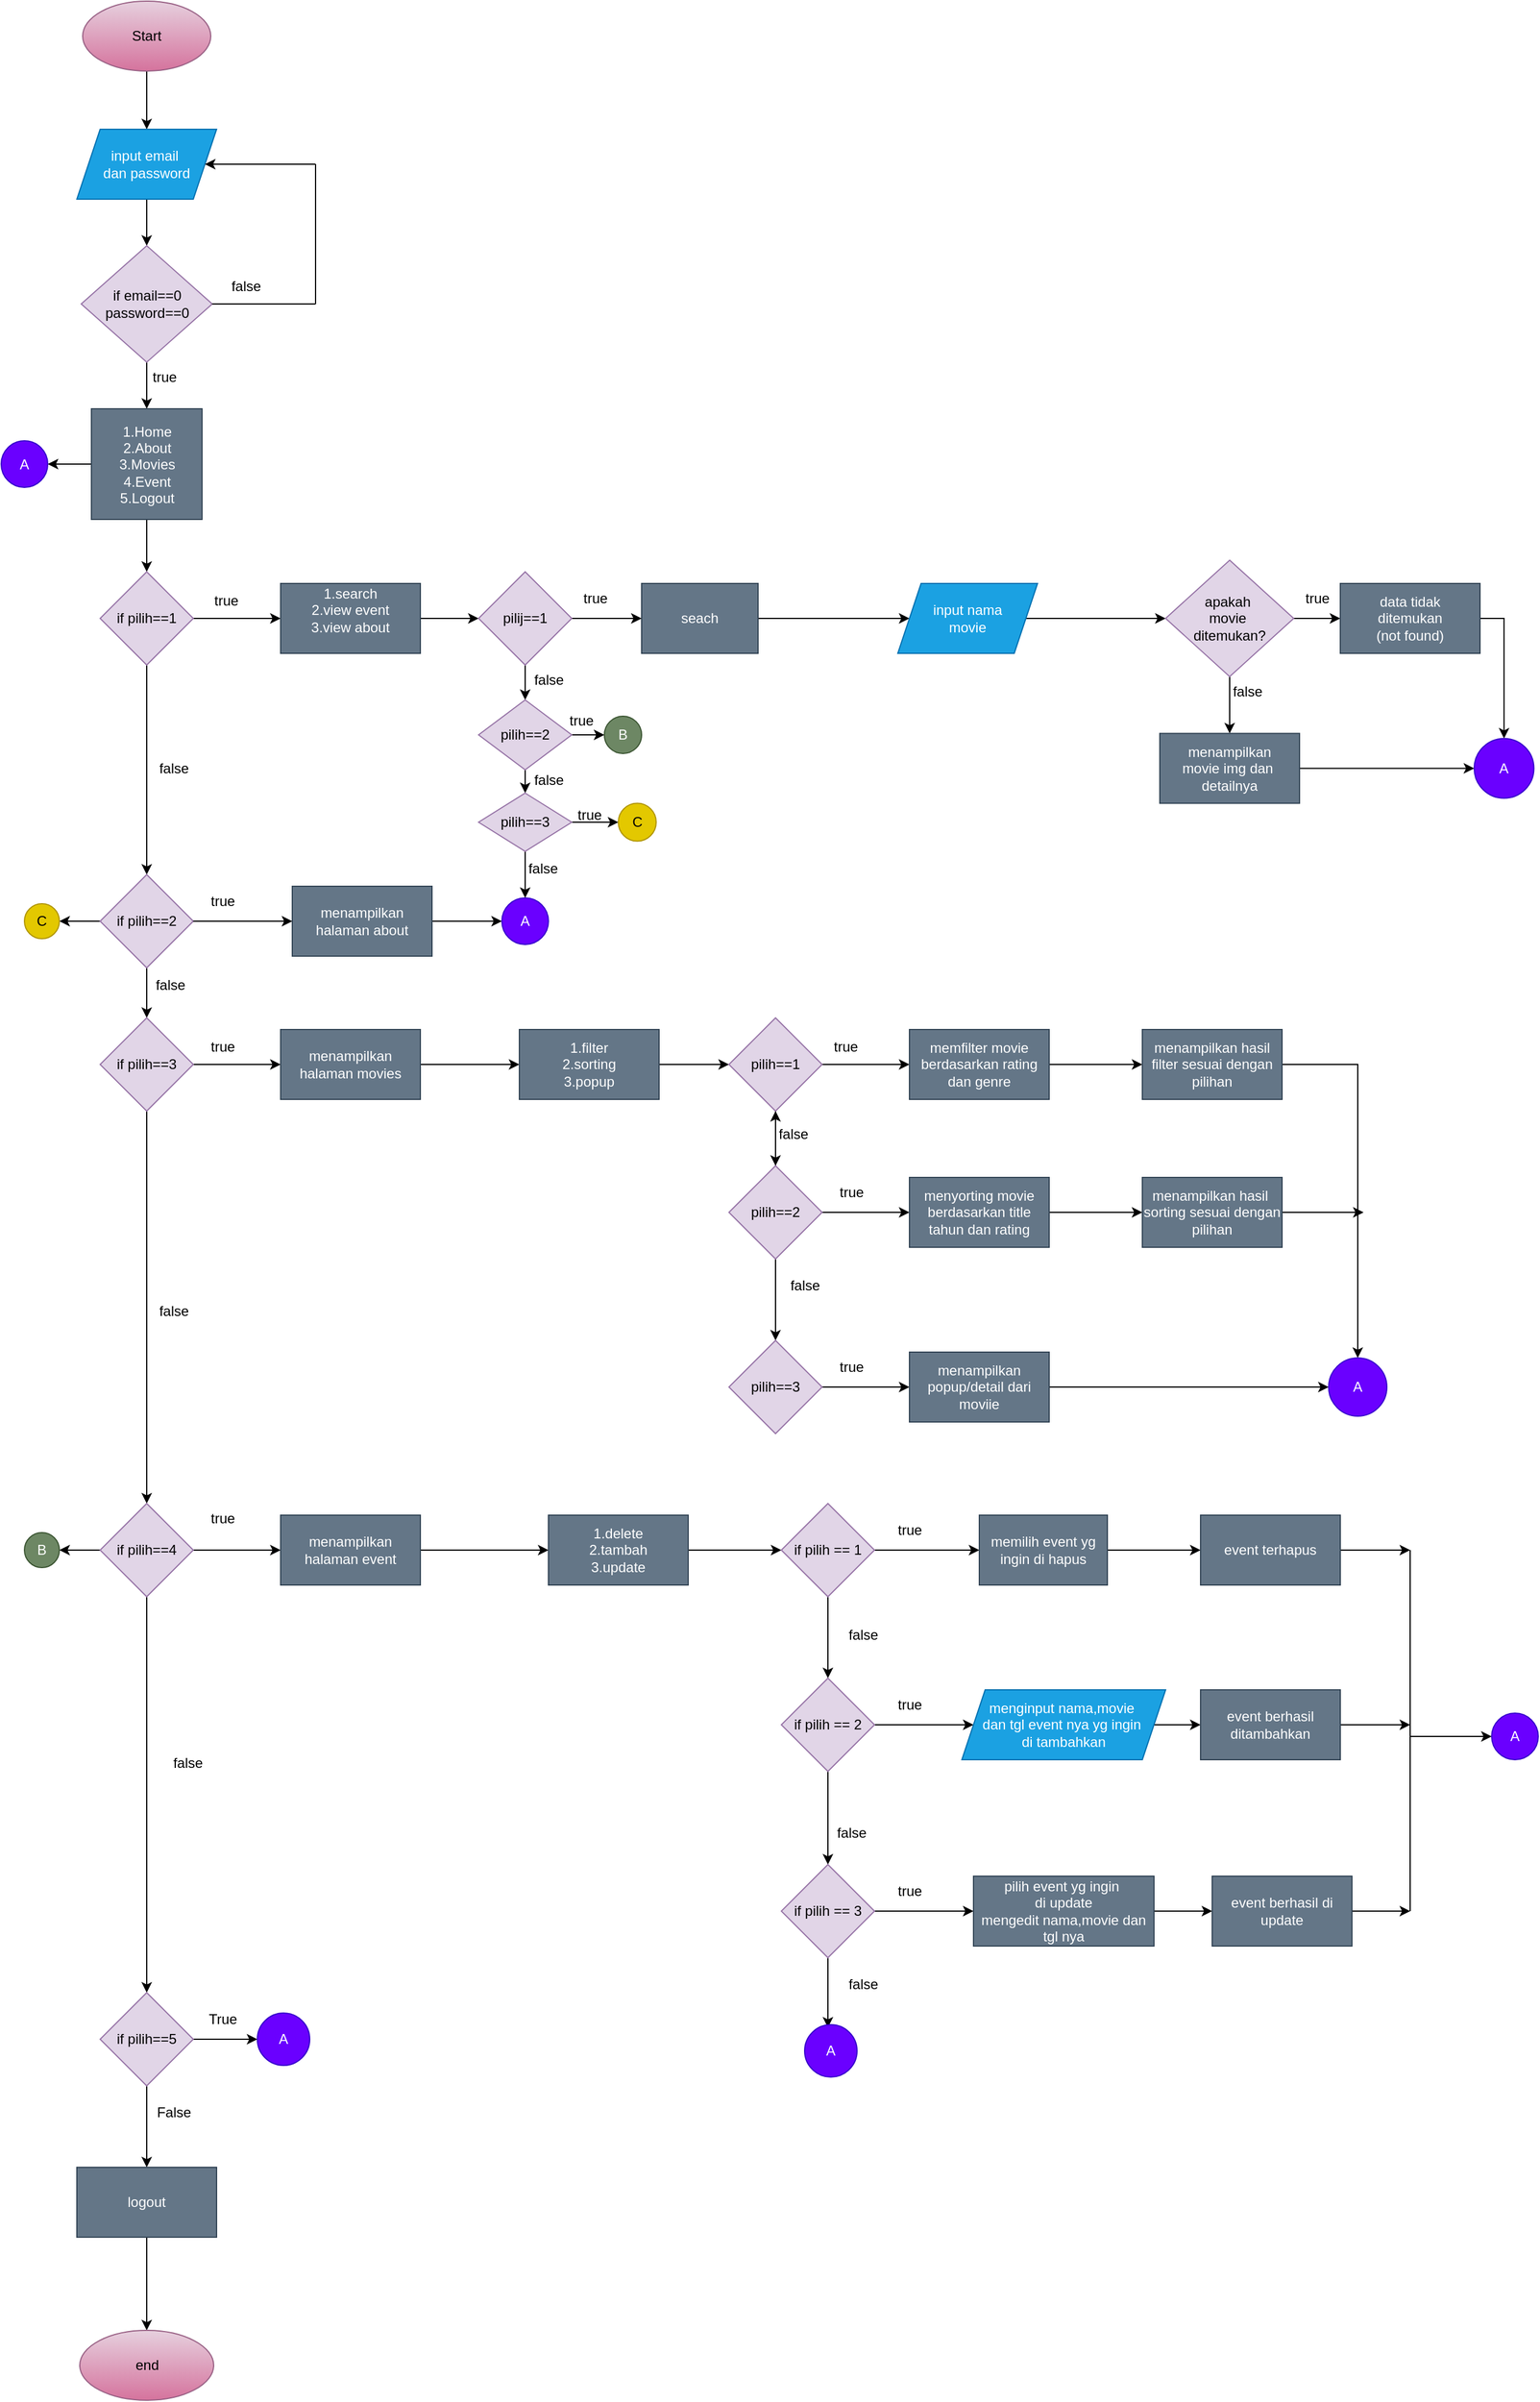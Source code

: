 <mxfile version="24.7.17">
  <diagram name="Page-1" id="jbwlnnDd1l8xT_FwyOMw">
    <mxGraphModel dx="1200" dy="763" grid="1" gridSize="10" guides="1" tooltips="1" connect="1" arrows="1" fold="1" page="1" pageScale="1" pageWidth="850" pageHeight="1100" math="0" shadow="0">
      <root>
        <mxCell id="0" />
        <mxCell id="1" parent="0" />
        <mxCell id="-8niCsiZVNX7fC--HE6z-6" style="edgeStyle=orthogonalEdgeStyle;rounded=0;orthogonalLoop=1;jettySize=auto;html=1;exitX=0.5;exitY=1;exitDx=0;exitDy=0;" parent="1" source="-8niCsiZVNX7fC--HE6z-1" edge="1">
          <mxGeometry relative="1" as="geometry">
            <mxPoint x="135" y="150" as="targetPoint" />
          </mxGeometry>
        </mxCell>
        <mxCell id="-8niCsiZVNX7fC--HE6z-1" value="Start" style="ellipse;whiteSpace=wrap;html=1;fillColor=#e6d0de;gradientColor=#d5739d;strokeColor=#996185;" parent="1" vertex="1">
          <mxGeometry x="80" y="40" width="110" height="60" as="geometry" />
        </mxCell>
        <mxCell id="-8niCsiZVNX7fC--HE6z-9" style="edgeStyle=orthogonalEdgeStyle;rounded=0;orthogonalLoop=1;jettySize=auto;html=1;exitX=0.5;exitY=1;exitDx=0;exitDy=0;" parent="1" source="-8niCsiZVNX7fC--HE6z-7" edge="1">
          <mxGeometry relative="1" as="geometry">
            <mxPoint x="135" y="250" as="targetPoint" />
          </mxGeometry>
        </mxCell>
        <mxCell id="-8niCsiZVNX7fC--HE6z-7" value="input email&amp;nbsp;&lt;div&gt;dan password&lt;/div&gt;" style="shape=parallelogram;perimeter=parallelogramPerimeter;whiteSpace=wrap;html=1;fixedSize=1;fillColor=#1ba1e2;strokeColor=#006EAF;fontColor=#ffffff;" parent="1" vertex="1">
          <mxGeometry x="75" y="150" width="120" height="60" as="geometry" />
        </mxCell>
        <mxCell id="-8niCsiZVNX7fC--HE6z-24" style="edgeStyle=orthogonalEdgeStyle;rounded=0;orthogonalLoop=1;jettySize=auto;html=1;exitX=0.5;exitY=1;exitDx=0;exitDy=0;" parent="1" source="-8niCsiZVNX7fC--HE6z-10" edge="1">
          <mxGeometry relative="1" as="geometry">
            <mxPoint x="135" y="390" as="targetPoint" />
          </mxGeometry>
        </mxCell>
        <mxCell id="-8niCsiZVNX7fC--HE6z-10" value="if email==0&lt;br&gt;password==0" style="rhombus;whiteSpace=wrap;html=1;fillColor=#e1d5e7;strokeColor=#9673a6;" parent="1" vertex="1">
          <mxGeometry x="78.75" y="250" width="112.5" height="100" as="geometry" />
        </mxCell>
        <mxCell id="-8niCsiZVNX7fC--HE6z-17" value="" style="endArrow=none;html=1;rounded=0;exitX=1;exitY=0.5;exitDx=0;exitDy=0;" parent="1" source="-8niCsiZVNX7fC--HE6z-10" edge="1">
          <mxGeometry width="50" height="50" relative="1" as="geometry">
            <mxPoint x="360" y="250" as="sourcePoint" />
            <mxPoint x="280" y="300" as="targetPoint" />
          </mxGeometry>
        </mxCell>
        <mxCell id="-8niCsiZVNX7fC--HE6z-20" value="" style="endArrow=none;html=1;rounded=0;" parent="1" edge="1">
          <mxGeometry width="50" height="50" relative="1" as="geometry">
            <mxPoint x="280" y="300" as="sourcePoint" />
            <mxPoint x="280" y="180" as="targetPoint" />
          </mxGeometry>
        </mxCell>
        <mxCell id="-8niCsiZVNX7fC--HE6z-21" value="" style="endArrow=classic;html=1;rounded=0;entryX=1;entryY=0.5;entryDx=0;entryDy=0;" parent="1" target="-8niCsiZVNX7fC--HE6z-7" edge="1">
          <mxGeometry width="50" height="50" relative="1" as="geometry">
            <mxPoint x="280" y="180" as="sourcePoint" />
            <mxPoint x="410" y="200" as="targetPoint" />
          </mxGeometry>
        </mxCell>
        <mxCell id="-8niCsiZVNX7fC--HE6z-22" value="false" style="text;html=1;align=center;verticalAlign=middle;resizable=0;points=[];autosize=1;strokeColor=none;fillColor=none;" parent="1" vertex="1">
          <mxGeometry x="195" y="270" width="50" height="30" as="geometry" />
        </mxCell>
        <mxCell id="-8niCsiZVNX7fC--HE6z-27" style="edgeStyle=orthogonalEdgeStyle;rounded=0;orthogonalLoop=1;jettySize=auto;html=1;exitX=0.5;exitY=1;exitDx=0;exitDy=0;" parent="1" source="-8niCsiZVNX7fC--HE6z-25" edge="1">
          <mxGeometry relative="1" as="geometry">
            <mxPoint x="135" y="530" as="targetPoint" />
          </mxGeometry>
        </mxCell>
        <mxCell id="xvSNa2k9RJhKBEgSGfIr-67" style="edgeStyle=orthogonalEdgeStyle;rounded=0;orthogonalLoop=1;jettySize=auto;html=1;entryX=1;entryY=0.5;entryDx=0;entryDy=0;" edge="1" parent="1" source="-8niCsiZVNX7fC--HE6z-25" target="xvSNa2k9RJhKBEgSGfIr-52">
          <mxGeometry relative="1" as="geometry" />
        </mxCell>
        <mxCell id="-8niCsiZVNX7fC--HE6z-25" value="1.Home&lt;br&gt;2.About&lt;br&gt;3.Movies&lt;br&gt;4.Event&lt;br&gt;5.Logout" style="whiteSpace=wrap;html=1;aspect=fixed;fillColor=#647687;strokeColor=#314354;fontColor=#ffffff;" parent="1" vertex="1">
          <mxGeometry x="87.5" y="390" width="95" height="95" as="geometry" />
        </mxCell>
        <mxCell id="-8niCsiZVNX7fC--HE6z-29" style="edgeStyle=orthogonalEdgeStyle;rounded=0;orthogonalLoop=1;jettySize=auto;html=1;exitX=0.5;exitY=1;exitDx=0;exitDy=0;entryX=0.5;entryY=0;entryDx=0;entryDy=0;" parent="1" source="-8niCsiZVNX7fC--HE6z-26" edge="1" target="-8niCsiZVNX7fC--HE6z-30">
          <mxGeometry relative="1" as="geometry">
            <mxPoint x="135" y="650" as="targetPoint" />
          </mxGeometry>
        </mxCell>
        <mxCell id="-8niCsiZVNX7fC--HE6z-45" style="edgeStyle=orthogonalEdgeStyle;rounded=0;orthogonalLoop=1;jettySize=auto;html=1;" parent="1" source="-8niCsiZVNX7fC--HE6z-26" target="-8niCsiZVNX7fC--HE6z-46" edge="1">
          <mxGeometry relative="1" as="geometry">
            <mxPoint x="230" y="570" as="targetPoint" />
          </mxGeometry>
        </mxCell>
        <mxCell id="-8niCsiZVNX7fC--HE6z-26" value="if pilih==1" style="rhombus;whiteSpace=wrap;html=1;fillColor=#e1d5e7;strokeColor=#9673a6;" parent="1" vertex="1">
          <mxGeometry x="95" y="530" width="80" height="80" as="geometry" />
        </mxCell>
        <mxCell id="-8niCsiZVNX7fC--HE6z-32" value="" style="edgeStyle=orthogonalEdgeStyle;rounded=0;orthogonalLoop=1;jettySize=auto;html=1;" parent="1" source="-8niCsiZVNX7fC--HE6z-30" target="-8niCsiZVNX7fC--HE6z-31" edge="1">
          <mxGeometry relative="1" as="geometry" />
        </mxCell>
        <mxCell id="xvSNa2k9RJhKBEgSGfIr-105" style="edgeStyle=orthogonalEdgeStyle;rounded=0;orthogonalLoop=1;jettySize=auto;html=1;" edge="1" parent="1" source="-8niCsiZVNX7fC--HE6z-30" target="xvSNa2k9RJhKBEgSGfIr-106">
          <mxGeometry relative="1" as="geometry">
            <mxPoint x="60" y="830" as="targetPoint" />
          </mxGeometry>
        </mxCell>
        <mxCell id="-8niCsiZVNX7fC--HE6z-30" value="if pilih==2" style="rhombus;whiteSpace=wrap;html=1;fillColor=#e1d5e7;strokeColor=#9673a6;" parent="1" vertex="1">
          <mxGeometry x="95" y="790" width="80" height="80" as="geometry" />
        </mxCell>
        <mxCell id="-8niCsiZVNX7fC--HE6z-34" value="" style="edgeStyle=orthogonalEdgeStyle;rounded=0;orthogonalLoop=1;jettySize=auto;html=1;" parent="1" source="-8niCsiZVNX7fC--HE6z-31" target="-8niCsiZVNX7fC--HE6z-33" edge="1">
          <mxGeometry relative="1" as="geometry" />
        </mxCell>
        <mxCell id="-8niCsiZVNX7fC--HE6z-54" style="edgeStyle=orthogonalEdgeStyle;rounded=0;orthogonalLoop=1;jettySize=auto;html=1;" parent="1" source="-8niCsiZVNX7fC--HE6z-31" target="-8niCsiZVNX7fC--HE6z-55" edge="1">
          <mxGeometry relative="1" as="geometry">
            <mxPoint x="250" y="810" as="targetPoint" />
          </mxGeometry>
        </mxCell>
        <mxCell id="-8niCsiZVNX7fC--HE6z-31" value="if pilih==3" style="rhombus;whiteSpace=wrap;html=1;fillColor=#e1d5e7;strokeColor=#9673a6;" parent="1" vertex="1">
          <mxGeometry x="95" y="913" width="80" height="80" as="geometry" />
        </mxCell>
        <mxCell id="-8niCsiZVNX7fC--HE6z-36" value="" style="edgeStyle=orthogonalEdgeStyle;rounded=0;orthogonalLoop=1;jettySize=auto;html=1;" parent="1" source="-8niCsiZVNX7fC--HE6z-33" target="-8niCsiZVNX7fC--HE6z-35" edge="1">
          <mxGeometry relative="1" as="geometry" />
        </mxCell>
        <mxCell id="-8niCsiZVNX7fC--HE6z-56" style="edgeStyle=orthogonalEdgeStyle;rounded=0;orthogonalLoop=1;jettySize=auto;html=1;" parent="1" source="-8niCsiZVNX7fC--HE6z-33" target="-8niCsiZVNX7fC--HE6z-57" edge="1">
          <mxGeometry relative="1" as="geometry">
            <mxPoint x="250" y="930" as="targetPoint" />
          </mxGeometry>
        </mxCell>
        <mxCell id="xvSNa2k9RJhKBEgSGfIr-92" style="edgeStyle=orthogonalEdgeStyle;rounded=0;orthogonalLoop=1;jettySize=auto;html=1;" edge="1" parent="1" source="-8niCsiZVNX7fC--HE6z-33" target="xvSNa2k9RJhKBEgSGfIr-93">
          <mxGeometry relative="1" as="geometry">
            <mxPoint x="60" y="1370" as="targetPoint" />
          </mxGeometry>
        </mxCell>
        <mxCell id="-8niCsiZVNX7fC--HE6z-33" value="if pilih==4" style="rhombus;whiteSpace=wrap;html=1;fillColor=#e1d5e7;strokeColor=#9673a6;" parent="1" vertex="1">
          <mxGeometry x="95" y="1330" width="80" height="80" as="geometry" />
        </mxCell>
        <mxCell id="xvSNa2k9RJhKBEgSGfIr-33" style="edgeStyle=orthogonalEdgeStyle;rounded=0;orthogonalLoop=1;jettySize=auto;html=1;" edge="1" parent="1" source="-8niCsiZVNX7fC--HE6z-35">
          <mxGeometry relative="1" as="geometry">
            <mxPoint x="135" y="1900" as="targetPoint" />
          </mxGeometry>
        </mxCell>
        <mxCell id="xvSNa2k9RJhKBEgSGfIr-47" style="edgeStyle=orthogonalEdgeStyle;rounded=0;orthogonalLoop=1;jettySize=auto;html=1;" edge="1" parent="1" source="-8niCsiZVNX7fC--HE6z-35" target="xvSNa2k9RJhKBEgSGfIr-48">
          <mxGeometry relative="1" as="geometry">
            <mxPoint x="230" y="1790" as="targetPoint" />
          </mxGeometry>
        </mxCell>
        <mxCell id="-8niCsiZVNX7fC--HE6z-35" value="if pilih==5" style="rhombus;whiteSpace=wrap;html=1;fillColor=#e1d5e7;strokeColor=#9673a6;" parent="1" vertex="1">
          <mxGeometry x="95" y="1750" width="80" height="80" as="geometry" />
        </mxCell>
        <mxCell id="-8niCsiZVNX7fC--HE6z-48" style="edgeStyle=orthogonalEdgeStyle;rounded=0;orthogonalLoop=1;jettySize=auto;html=1;" parent="1" source="-8niCsiZVNX7fC--HE6z-46" edge="1">
          <mxGeometry relative="1" as="geometry">
            <mxPoint x="420" y="570" as="targetPoint" />
          </mxGeometry>
        </mxCell>
        <mxCell id="-8niCsiZVNX7fC--HE6z-46" value="1.search&lt;br&gt;2.view event&lt;br&gt;3.view about&lt;div&gt;&lt;br/&gt;&lt;/div&gt;" style="rounded=0;whiteSpace=wrap;html=1;fillColor=#647687;strokeColor=#314354;fontColor=#ffffff;" parent="1" vertex="1">
          <mxGeometry x="250" y="540" width="120" height="60" as="geometry" />
        </mxCell>
        <mxCell id="xvSNa2k9RJhKBEgSGfIr-43" style="edgeStyle=orthogonalEdgeStyle;rounded=0;orthogonalLoop=1;jettySize=auto;html=1;" edge="1" parent="1" source="-8niCsiZVNX7fC--HE6z-53" target="xvSNa2k9RJhKBEgSGfIr-44">
          <mxGeometry relative="1" as="geometry">
            <mxPoint x="420" y="800" as="targetPoint" />
          </mxGeometry>
        </mxCell>
        <mxCell id="-8niCsiZVNX7fC--HE6z-53" value="menampilkan halaman about" style="rounded=0;whiteSpace=wrap;html=1;fillColor=#647687;fontColor=#ffffff;strokeColor=#314354;" parent="1" vertex="1">
          <mxGeometry x="260" y="800" width="120" height="60" as="geometry" />
        </mxCell>
        <mxCell id="xvSNa2k9RJhKBEgSGfIr-31" style="edgeStyle=orthogonalEdgeStyle;rounded=0;orthogonalLoop=1;jettySize=auto;html=1;entryX=0;entryY=0.5;entryDx=0;entryDy=0;" edge="1" parent="1" source="-8niCsiZVNX7fC--HE6z-55" target="xvSNa2k9RJhKBEgSGfIr-8">
          <mxGeometry relative="1" as="geometry" />
        </mxCell>
        <mxCell id="-8niCsiZVNX7fC--HE6z-55" value="menampilkan halaman movies" style="rounded=0;whiteSpace=wrap;html=1;fillColor=#647687;fontColor=#ffffff;strokeColor=#314354;" parent="1" vertex="1">
          <mxGeometry x="250" y="923" width="120" height="60" as="geometry" />
        </mxCell>
        <mxCell id="-8niCsiZVNX7fC--HE6z-82" value="" style="edgeStyle=orthogonalEdgeStyle;rounded=0;orthogonalLoop=1;jettySize=auto;html=1;" parent="1" source="-8niCsiZVNX7fC--HE6z-57" target="-8niCsiZVNX7fC--HE6z-81" edge="1">
          <mxGeometry relative="1" as="geometry" />
        </mxCell>
        <mxCell id="-8niCsiZVNX7fC--HE6z-57" value="menampilkan halaman event" style="rounded=0;whiteSpace=wrap;html=1;fillColor=#647687;fontColor=#ffffff;strokeColor=#314354;" parent="1" vertex="1">
          <mxGeometry x="250" y="1340" width="120" height="60" as="geometry" />
        </mxCell>
        <mxCell id="-8niCsiZVNX7fC--HE6z-60" value="true" style="text;html=1;align=center;verticalAlign=middle;resizable=0;points=[];autosize=1;strokeColor=none;fillColor=none;" parent="1" vertex="1">
          <mxGeometry x="130" y="348" width="40" height="30" as="geometry" />
        </mxCell>
        <mxCell id="-8niCsiZVNX7fC--HE6z-69" value="" style="edgeStyle=orthogonalEdgeStyle;rounded=0;orthogonalLoop=1;jettySize=auto;html=1;" parent="1" source="-8niCsiZVNX7fC--HE6z-67" target="-8niCsiZVNX7fC--HE6z-68" edge="1">
          <mxGeometry relative="1" as="geometry" />
        </mxCell>
        <mxCell id="-8niCsiZVNX7fC--HE6z-67" value="seach" style="rounded=0;whiteSpace=wrap;html=1;fillColor=#647687;fontColor=#ffffff;strokeColor=#314354;" parent="1" vertex="1">
          <mxGeometry x="560" y="540" width="100" height="60" as="geometry" />
        </mxCell>
        <mxCell id="-8niCsiZVNX7fC--HE6z-71" value="" style="edgeStyle=orthogonalEdgeStyle;rounded=0;orthogonalLoop=1;jettySize=auto;html=1;" parent="1" source="-8niCsiZVNX7fC--HE6z-68" target="-8niCsiZVNX7fC--HE6z-70" edge="1">
          <mxGeometry relative="1" as="geometry" />
        </mxCell>
        <mxCell id="-8niCsiZVNX7fC--HE6z-68" value="input nama&lt;br&gt;movie" style="shape=parallelogram;perimeter=parallelogramPerimeter;whiteSpace=wrap;html=1;fixedSize=1;rounded=0;fillColor=#1ba1e2;strokeColor=#006EAF;fontColor=#ffffff;" parent="1" vertex="1">
          <mxGeometry x="780" y="540" width="120" height="60" as="geometry" />
        </mxCell>
        <mxCell id="-8niCsiZVNX7fC--HE6z-73" value="" style="edgeStyle=orthogonalEdgeStyle;rounded=0;orthogonalLoop=1;jettySize=auto;html=1;" parent="1" source="-8niCsiZVNX7fC--HE6z-70" target="-8niCsiZVNX7fC--HE6z-72" edge="1">
          <mxGeometry relative="1" as="geometry" />
        </mxCell>
        <mxCell id="-8niCsiZVNX7fC--HE6z-77" value="" style="edgeStyle=orthogonalEdgeStyle;rounded=0;orthogonalLoop=1;jettySize=auto;html=1;" parent="1" source="-8niCsiZVNX7fC--HE6z-70" target="-8niCsiZVNX7fC--HE6z-76" edge="1">
          <mxGeometry relative="1" as="geometry" />
        </mxCell>
        <mxCell id="-8niCsiZVNX7fC--HE6z-70" value="apakah&amp;nbsp;&lt;br&gt;movie&amp;nbsp;&lt;br&gt;ditemukan?" style="rhombus;whiteSpace=wrap;html=1;rounded=0;fillColor=#e1d5e7;strokeColor=#9673a6;" parent="1" vertex="1">
          <mxGeometry x="1010" y="520" width="110" height="100" as="geometry" />
        </mxCell>
        <mxCell id="xvSNa2k9RJhKBEgSGfIr-116" style="edgeStyle=orthogonalEdgeStyle;rounded=0;orthogonalLoop=1;jettySize=auto;html=1;exitX=1;exitY=0.5;exitDx=0;exitDy=0;entryX=0.5;entryY=0;entryDx=0;entryDy=0;" edge="1" parent="1" source="-8niCsiZVNX7fC--HE6z-72" target="xvSNa2k9RJhKBEgSGfIr-117">
          <mxGeometry relative="1" as="geometry">
            <mxPoint x="1300" y="670" as="targetPoint" />
          </mxGeometry>
        </mxCell>
        <mxCell id="-8niCsiZVNX7fC--HE6z-72" value="data tidak&lt;br&gt;ditemukan&lt;br&gt;(not found)" style="whiteSpace=wrap;html=1;rounded=0;fillColor=#647687;fontColor=#ffffff;strokeColor=#314354;" parent="1" vertex="1">
          <mxGeometry x="1160" y="540" width="120" height="60" as="geometry" />
        </mxCell>
        <mxCell id="xvSNa2k9RJhKBEgSGfIr-118" style="edgeStyle=orthogonalEdgeStyle;rounded=0;orthogonalLoop=1;jettySize=auto;html=1;entryX=0;entryY=0.5;entryDx=0;entryDy=0;" edge="1" parent="1" source="-8niCsiZVNX7fC--HE6z-76" target="xvSNa2k9RJhKBEgSGfIr-117">
          <mxGeometry relative="1" as="geometry" />
        </mxCell>
        <mxCell id="-8niCsiZVNX7fC--HE6z-76" value="menampilkan&lt;br&gt;movie img dan&amp;nbsp;&lt;br&gt;detailnya" style="whiteSpace=wrap;html=1;rounded=0;fillColor=#647687;fontColor=#ffffff;strokeColor=#314354;" parent="1" vertex="1">
          <mxGeometry x="1005" y="668.75" width="120" height="60" as="geometry" />
        </mxCell>
        <mxCell id="-8niCsiZVNX7fC--HE6z-84" value="" style="edgeStyle=orthogonalEdgeStyle;rounded=0;orthogonalLoop=1;jettySize=auto;html=1;" parent="1" source="-8niCsiZVNX7fC--HE6z-81" target="-8niCsiZVNX7fC--HE6z-83" edge="1">
          <mxGeometry relative="1" as="geometry" />
        </mxCell>
        <mxCell id="-8niCsiZVNX7fC--HE6z-81" value="1.delete&lt;br&gt;2.tambah&lt;br&gt;3.update" style="whiteSpace=wrap;html=1;rounded=0;fillColor=#647687;fontColor=#ffffff;strokeColor=#314354;" parent="1" vertex="1">
          <mxGeometry x="480" y="1340" width="120" height="60" as="geometry" />
        </mxCell>
        <mxCell id="-8niCsiZVNX7fC--HE6z-86" value="" style="edgeStyle=orthogonalEdgeStyle;rounded=0;orthogonalLoop=1;jettySize=auto;html=1;" parent="1" source="-8niCsiZVNX7fC--HE6z-83" target="-8niCsiZVNX7fC--HE6z-85" edge="1">
          <mxGeometry relative="1" as="geometry" />
        </mxCell>
        <mxCell id="-8niCsiZVNX7fC--HE6z-92" value="" style="edgeStyle=orthogonalEdgeStyle;rounded=0;orthogonalLoop=1;jettySize=auto;html=1;" parent="1" source="-8niCsiZVNX7fC--HE6z-83" target="-8niCsiZVNX7fC--HE6z-91" edge="1">
          <mxGeometry relative="1" as="geometry" />
        </mxCell>
        <mxCell id="-8niCsiZVNX7fC--HE6z-83" value="if pilih == 1" style="rhombus;whiteSpace=wrap;html=1;rounded=0;fillColor=#e1d5e7;strokeColor=#9673a6;" parent="1" vertex="1">
          <mxGeometry x="680" y="1330" width="80" height="80" as="geometry" />
        </mxCell>
        <mxCell id="-8niCsiZVNX7fC--HE6z-88" value="" style="edgeStyle=orthogonalEdgeStyle;rounded=0;orthogonalLoop=1;jettySize=auto;html=1;" parent="1" source="-8niCsiZVNX7fC--HE6z-85" target="-8niCsiZVNX7fC--HE6z-87" edge="1">
          <mxGeometry relative="1" as="geometry" />
        </mxCell>
        <mxCell id="-8niCsiZVNX7fC--HE6z-96" value="" style="edgeStyle=orthogonalEdgeStyle;rounded=0;orthogonalLoop=1;jettySize=auto;html=1;" parent="1" source="-8niCsiZVNX7fC--HE6z-85" target="-8niCsiZVNX7fC--HE6z-95" edge="1">
          <mxGeometry relative="1" as="geometry" />
        </mxCell>
        <mxCell id="-8niCsiZVNX7fC--HE6z-98" value="" style="edgeStyle=orthogonalEdgeStyle;rounded=0;orthogonalLoop=1;jettySize=auto;html=1;" parent="1" source="-8niCsiZVNX7fC--HE6z-87" target="-8niCsiZVNX7fC--HE6z-97" edge="1">
          <mxGeometry relative="1" as="geometry" />
        </mxCell>
        <mxCell id="xvSNa2k9RJhKBEgSGfIr-137" style="edgeStyle=orthogonalEdgeStyle;rounded=0;orthogonalLoop=1;jettySize=auto;html=1;" edge="1" parent="1" source="-8niCsiZVNX7fC--HE6z-87">
          <mxGeometry relative="1" as="geometry">
            <mxPoint x="720" y="1780" as="targetPoint" />
          </mxGeometry>
        </mxCell>
        <mxCell id="-8niCsiZVNX7fC--HE6z-87" value="if pilih == 3" style="rhombus;whiteSpace=wrap;html=1;rounded=0;fillColor=#e1d5e7;strokeColor=#9673a6;" parent="1" vertex="1">
          <mxGeometry x="680" y="1640" width="80" height="80" as="geometry" />
        </mxCell>
        <mxCell id="xvSNa2k9RJhKBEgSGfIr-55" style="edgeStyle=orthogonalEdgeStyle;rounded=0;orthogonalLoop=1;jettySize=auto;html=1;exitX=1;exitY=0.5;exitDx=0;exitDy=0;" edge="1" parent="1" source="-8niCsiZVNX7fC--HE6z-91">
          <mxGeometry relative="1" as="geometry">
            <mxPoint x="1040" y="1370" as="targetPoint" />
          </mxGeometry>
        </mxCell>
        <mxCell id="-8niCsiZVNX7fC--HE6z-91" value="memilih event yg ingin di hapus" style="whiteSpace=wrap;html=1;rounded=0;fillColor=#647687;fontColor=#ffffff;strokeColor=#314354;" parent="1" vertex="1">
          <mxGeometry x="850" y="1340" width="110" height="60" as="geometry" />
        </mxCell>
        <mxCell id="xvSNa2k9RJhKBEgSGfIr-59" style="edgeStyle=orthogonalEdgeStyle;rounded=0;orthogonalLoop=1;jettySize=auto;html=1;exitX=1;exitY=0.5;exitDx=0;exitDy=0;" edge="1" parent="1" source="-8niCsiZVNX7fC--HE6z-95">
          <mxGeometry relative="1" as="geometry">
            <mxPoint x="1040" y="1520" as="targetPoint" />
          </mxGeometry>
        </mxCell>
        <mxCell id="-8niCsiZVNX7fC--HE6z-95" value="menginput nama,movie&amp;nbsp;&lt;div&gt;dan tgl event nya yg ingin&amp;nbsp;&lt;div&gt;di tambahkan&lt;/div&gt;&lt;/div&gt;" style="shape=parallelogram;perimeter=parallelogramPerimeter;whiteSpace=wrap;html=1;fixedSize=1;rounded=0;fillColor=#1ba1e2;fontColor=#ffffff;strokeColor=#006EAF;" parent="1" vertex="1">
          <mxGeometry x="835" y="1490" width="175" height="60" as="geometry" />
        </mxCell>
        <mxCell id="xvSNa2k9RJhKBEgSGfIr-72" style="edgeStyle=orthogonalEdgeStyle;rounded=0;orthogonalLoop=1;jettySize=auto;html=1;entryX=0;entryY=0.5;entryDx=0;entryDy=0;" edge="1" parent="1" source="-8niCsiZVNX7fC--HE6z-97" target="xvSNa2k9RJhKBEgSGfIr-70">
          <mxGeometry relative="1" as="geometry" />
        </mxCell>
        <mxCell id="-8niCsiZVNX7fC--HE6z-97" value="pilih event yg ingin&amp;nbsp;&lt;br&gt;di update&lt;br&gt;mengedit nama,movie dan tgl nya" style="whiteSpace=wrap;html=1;rounded=0;fillColor=#647687;fontColor=#ffffff;strokeColor=#314354;" parent="1" vertex="1">
          <mxGeometry x="845" y="1650" width="155" height="60" as="geometry" />
        </mxCell>
        <mxCell id="xvSNa2k9RJhKBEgSGfIr-10" style="edgeStyle=orthogonalEdgeStyle;rounded=0;orthogonalLoop=1;jettySize=auto;html=1;" edge="1" parent="1" source="xvSNa2k9RJhKBEgSGfIr-8" target="xvSNa2k9RJhKBEgSGfIr-11">
          <mxGeometry relative="1" as="geometry">
            <mxPoint x="610" y="810" as="targetPoint" />
          </mxGeometry>
        </mxCell>
        <mxCell id="xvSNa2k9RJhKBEgSGfIr-8" value="1.filter&lt;br&gt;2.sorting&lt;br&gt;3.popup" style="rounded=0;whiteSpace=wrap;html=1;fillColor=#647687;fontColor=#ffffff;strokeColor=#314354;" vertex="1" parent="1">
          <mxGeometry x="455" y="923" width="120" height="60" as="geometry" />
        </mxCell>
        <mxCell id="xvSNa2k9RJhKBEgSGfIr-13" value="" style="edgeStyle=orthogonalEdgeStyle;rounded=0;orthogonalLoop=1;jettySize=auto;html=1;" edge="1" parent="1" source="xvSNa2k9RJhKBEgSGfIr-11" target="xvSNa2k9RJhKBEgSGfIr-12">
          <mxGeometry relative="1" as="geometry" />
        </mxCell>
        <mxCell id="xvSNa2k9RJhKBEgSGfIr-152" style="edgeStyle=orthogonalEdgeStyle;rounded=0;orthogonalLoop=1;jettySize=auto;html=1;entryX=0.5;entryY=0;entryDx=0;entryDy=0;" edge="1" parent="1" source="xvSNa2k9RJhKBEgSGfIr-11" target="xvSNa2k9RJhKBEgSGfIr-14">
          <mxGeometry relative="1" as="geometry" />
        </mxCell>
        <mxCell id="xvSNa2k9RJhKBEgSGfIr-11" value="pilih==1" style="rhombus;whiteSpace=wrap;html=1;fillColor=#e1d5e7;strokeColor=#9673a6;" vertex="1" parent="1">
          <mxGeometry x="635" y="913" width="80" height="80" as="geometry" />
        </mxCell>
        <mxCell id="xvSNa2k9RJhKBEgSGfIr-149" style="edgeStyle=orthogonalEdgeStyle;rounded=0;orthogonalLoop=1;jettySize=auto;html=1;entryX=0;entryY=0.5;entryDx=0;entryDy=0;" edge="1" parent="1" source="xvSNa2k9RJhKBEgSGfIr-12" target="xvSNa2k9RJhKBEgSGfIr-80">
          <mxGeometry relative="1" as="geometry" />
        </mxCell>
        <mxCell id="xvSNa2k9RJhKBEgSGfIr-12" value="memfilter movie berdasarkan rating dan genre" style="whiteSpace=wrap;html=1;fillColor=#647687;fontColor=#ffffff;strokeColor=#314354;" vertex="1" parent="1">
          <mxGeometry x="790" y="923" width="120" height="60" as="geometry" />
        </mxCell>
        <mxCell id="xvSNa2k9RJhKBEgSGfIr-17" value="" style="edgeStyle=orthogonalEdgeStyle;rounded=0;orthogonalLoop=1;jettySize=auto;html=1;" edge="1" parent="1" source="xvSNa2k9RJhKBEgSGfIr-14" target="xvSNa2k9RJhKBEgSGfIr-16">
          <mxGeometry relative="1" as="geometry" />
        </mxCell>
        <mxCell id="xvSNa2k9RJhKBEgSGfIr-21" value="" style="edgeStyle=orthogonalEdgeStyle;rounded=0;orthogonalLoop=1;jettySize=auto;html=1;" edge="1" parent="1" source="xvSNa2k9RJhKBEgSGfIr-14" target="xvSNa2k9RJhKBEgSGfIr-20">
          <mxGeometry relative="1" as="geometry" />
        </mxCell>
        <mxCell id="xvSNa2k9RJhKBEgSGfIr-157" value="" style="edgeStyle=orthogonalEdgeStyle;rounded=0;orthogonalLoop=1;jettySize=auto;html=1;" edge="1" parent="1" source="xvSNa2k9RJhKBEgSGfIr-14" target="xvSNa2k9RJhKBEgSGfIr-11">
          <mxGeometry relative="1" as="geometry" />
        </mxCell>
        <mxCell id="xvSNa2k9RJhKBEgSGfIr-14" value="pilih==2" style="rhombus;whiteSpace=wrap;html=1;fillColor=#e1d5e7;strokeColor=#9673a6;" vertex="1" parent="1">
          <mxGeometry x="635" y="1040" width="80" height="80" as="geometry" />
        </mxCell>
        <mxCell id="xvSNa2k9RJhKBEgSGfIr-151" style="edgeStyle=orthogonalEdgeStyle;rounded=0;orthogonalLoop=1;jettySize=auto;html=1;entryX=0;entryY=0.5;entryDx=0;entryDy=0;" edge="1" parent="1" source="xvSNa2k9RJhKBEgSGfIr-16" target="xvSNa2k9RJhKBEgSGfIr-81">
          <mxGeometry relative="1" as="geometry" />
        </mxCell>
        <mxCell id="xvSNa2k9RJhKBEgSGfIr-16" value="menyorting movie berdasarkan title tahun dan rating" style="whiteSpace=wrap;html=1;fillColor=#647687;fontColor=#ffffff;strokeColor=#314354;" vertex="1" parent="1">
          <mxGeometry x="790" y="1050" width="120" height="60" as="geometry" />
        </mxCell>
        <mxCell id="-8niCsiZVNX7fC--HE6z-85" value="if pilih == 2" style="rhombus;whiteSpace=wrap;html=1;rounded=0;fillColor=#e1d5e7;strokeColor=#9673a6;" parent="1" vertex="1">
          <mxGeometry x="680" y="1480" width="80" height="80" as="geometry" />
        </mxCell>
        <mxCell id="xvSNa2k9RJhKBEgSGfIr-23" value="" style="edgeStyle=orthogonalEdgeStyle;rounded=0;orthogonalLoop=1;jettySize=auto;html=1;" edge="1" parent="1" source="xvSNa2k9RJhKBEgSGfIr-20" target="xvSNa2k9RJhKBEgSGfIr-22">
          <mxGeometry relative="1" as="geometry" />
        </mxCell>
        <mxCell id="xvSNa2k9RJhKBEgSGfIr-20" value="pilih==3" style="rhombus;whiteSpace=wrap;html=1;fillColor=#e1d5e7;strokeColor=#9673a6;" vertex="1" parent="1">
          <mxGeometry x="635" y="1190" width="80" height="80" as="geometry" />
        </mxCell>
        <mxCell id="xvSNa2k9RJhKBEgSGfIr-82" style="edgeStyle=orthogonalEdgeStyle;rounded=0;orthogonalLoop=1;jettySize=auto;html=1;entryX=0;entryY=0.5;entryDx=0;entryDy=0;" edge="1" parent="1" source="xvSNa2k9RJhKBEgSGfIr-22" target="xvSNa2k9RJhKBEgSGfIr-83">
          <mxGeometry relative="1" as="geometry">
            <mxPoint x="970" y="1230" as="targetPoint" />
          </mxGeometry>
        </mxCell>
        <mxCell id="xvSNa2k9RJhKBEgSGfIr-22" value="menampilkan popup/detail dari moviie" style="whiteSpace=wrap;html=1;fillColor=#647687;fontColor=#ffffff;strokeColor=#314354;" vertex="1" parent="1">
          <mxGeometry x="790" y="1200" width="120" height="60" as="geometry" />
        </mxCell>
        <mxCell id="xvSNa2k9RJhKBEgSGfIr-27" style="edgeStyle=orthogonalEdgeStyle;rounded=0;orthogonalLoop=1;jettySize=auto;html=1;exitX=0.5;exitY=1;exitDx=0;exitDy=0;" edge="1" parent="1" source="-8niCsiZVNX7fC--HE6z-97" target="-8niCsiZVNX7fC--HE6z-97">
          <mxGeometry relative="1" as="geometry" />
        </mxCell>
        <mxCell id="xvSNa2k9RJhKBEgSGfIr-30" value="" style="endArrow=classic;html=1;rounded=0;exitX=1;exitY=0.5;exitDx=0;exitDy=0;entryX=0;entryY=0.5;entryDx=0;entryDy=0;" edge="1" parent="1" source="-8niCsiZVNX7fC--HE6z-30" target="-8niCsiZVNX7fC--HE6z-53">
          <mxGeometry width="50" height="50" relative="1" as="geometry">
            <mxPoint x="450" y="800" as="sourcePoint" />
            <mxPoint x="500" y="750" as="targetPoint" />
          </mxGeometry>
        </mxCell>
        <mxCell id="xvSNa2k9RJhKBEgSGfIr-36" style="edgeStyle=orthogonalEdgeStyle;rounded=0;orthogonalLoop=1;jettySize=auto;html=1;" edge="1" parent="1" source="xvSNa2k9RJhKBEgSGfIr-35" target="xvSNa2k9RJhKBEgSGfIr-37">
          <mxGeometry relative="1" as="geometry">
            <mxPoint x="135" y="2010" as="targetPoint" />
          </mxGeometry>
        </mxCell>
        <mxCell id="xvSNa2k9RJhKBEgSGfIr-35" value="logout" style="rounded=0;whiteSpace=wrap;html=1;fillColor=#647687;fontColor=#ffffff;strokeColor=#314354;" vertex="1" parent="1">
          <mxGeometry x="75" y="1900" width="120" height="60" as="geometry" />
        </mxCell>
        <mxCell id="xvSNa2k9RJhKBEgSGfIr-37" value="end" style="ellipse;whiteSpace=wrap;html=1;fillColor=#e6d0de;gradientColor=#d5739d;strokeColor=#996185;" vertex="1" parent="1">
          <mxGeometry x="77.5" y="2040" width="115" height="60" as="geometry" />
        </mxCell>
        <mxCell id="xvSNa2k9RJhKBEgSGfIr-44" value="A" style="ellipse;whiteSpace=wrap;html=1;aspect=fixed;fillColor=#6a00ff;fontColor=#ffffff;strokeColor=#3700CC;" vertex="1" parent="1">
          <mxGeometry x="440" y="810" width="40" height="40" as="geometry" />
        </mxCell>
        <mxCell id="xvSNa2k9RJhKBEgSGfIr-48" value="A" style="ellipse;whiteSpace=wrap;html=1;aspect=fixed;fillColor=#6a00ff;fontColor=#ffffff;strokeColor=#3700CC;" vertex="1" parent="1">
          <mxGeometry x="230" y="1767.5" width="45" height="45" as="geometry" />
        </mxCell>
        <mxCell id="xvSNa2k9RJhKBEgSGfIr-49" value="True" style="text;html=1;align=center;verticalAlign=middle;resizable=0;points=[];autosize=1;strokeColor=none;fillColor=none;" vertex="1" parent="1">
          <mxGeometry x="175" y="1758" width="50" height="30" as="geometry" />
        </mxCell>
        <mxCell id="xvSNa2k9RJhKBEgSGfIr-51" value="False" style="text;html=1;align=center;verticalAlign=middle;resizable=0;points=[];autosize=1;strokeColor=none;fillColor=none;" vertex="1" parent="1">
          <mxGeometry x="132.5" y="1838" width="50" height="30" as="geometry" />
        </mxCell>
        <mxCell id="xvSNa2k9RJhKBEgSGfIr-52" value="A" style="ellipse;whiteSpace=wrap;html=1;aspect=fixed;fillColor=#6a00ff;fontColor=#ffffff;strokeColor=#3700CC;" vertex="1" parent="1">
          <mxGeometry x="10" y="417.5" width="40" height="40" as="geometry" />
        </mxCell>
        <mxCell id="xvSNa2k9RJhKBEgSGfIr-74" style="edgeStyle=orthogonalEdgeStyle;rounded=0;orthogonalLoop=1;jettySize=auto;html=1;" edge="1" parent="1" source="xvSNa2k9RJhKBEgSGfIr-68">
          <mxGeometry relative="1" as="geometry">
            <mxPoint x="1220" y="1370" as="targetPoint" />
          </mxGeometry>
        </mxCell>
        <mxCell id="xvSNa2k9RJhKBEgSGfIr-68" value="event terhapus" style="rounded=0;whiteSpace=wrap;html=1;fillColor=#647687;fontColor=#ffffff;strokeColor=#314354;" vertex="1" parent="1">
          <mxGeometry x="1040" y="1340" width="120" height="60" as="geometry" />
        </mxCell>
        <mxCell id="xvSNa2k9RJhKBEgSGfIr-75" style="edgeStyle=orthogonalEdgeStyle;rounded=0;orthogonalLoop=1;jettySize=auto;html=1;" edge="1" parent="1" source="xvSNa2k9RJhKBEgSGfIr-69">
          <mxGeometry relative="1" as="geometry">
            <mxPoint x="1220" y="1520" as="targetPoint" />
          </mxGeometry>
        </mxCell>
        <mxCell id="xvSNa2k9RJhKBEgSGfIr-69" value="event berhasil ditambahkan" style="rounded=0;whiteSpace=wrap;html=1;fillColor=#647687;fontColor=#ffffff;strokeColor=#314354;" vertex="1" parent="1">
          <mxGeometry x="1040" y="1490" width="120" height="60" as="geometry" />
        </mxCell>
        <mxCell id="xvSNa2k9RJhKBEgSGfIr-76" style="edgeStyle=orthogonalEdgeStyle;rounded=0;orthogonalLoop=1;jettySize=auto;html=1;" edge="1" parent="1" source="xvSNa2k9RJhKBEgSGfIr-70">
          <mxGeometry relative="1" as="geometry">
            <mxPoint x="1220" y="1680" as="targetPoint" />
          </mxGeometry>
        </mxCell>
        <mxCell id="xvSNa2k9RJhKBEgSGfIr-70" value="event berhasil di&lt;div&gt;update&lt;/div&gt;" style="rounded=0;whiteSpace=wrap;html=1;fillColor=#647687;fontColor=#ffffff;strokeColor=#314354;" vertex="1" parent="1">
          <mxGeometry x="1050" y="1650" width="120" height="60" as="geometry" />
        </mxCell>
        <mxCell id="xvSNa2k9RJhKBEgSGfIr-77" value="" style="endArrow=none;html=1;rounded=0;" edge="1" parent="1">
          <mxGeometry width="50" height="50" relative="1" as="geometry">
            <mxPoint x="1220" y="1680" as="sourcePoint" />
            <mxPoint x="1220" y="1370" as="targetPoint" />
          </mxGeometry>
        </mxCell>
        <mxCell id="xvSNa2k9RJhKBEgSGfIr-78" value="" style="endArrow=classic;html=1;rounded=0;" edge="1" parent="1">
          <mxGeometry width="50" height="50" relative="1" as="geometry">
            <mxPoint x="1220" y="1530" as="sourcePoint" />
            <mxPoint x="1290" y="1530" as="targetPoint" />
          </mxGeometry>
        </mxCell>
        <mxCell id="xvSNa2k9RJhKBEgSGfIr-79" value="A" style="ellipse;whiteSpace=wrap;html=1;aspect=fixed;fillColor=#6a00ff;fontColor=#ffffff;strokeColor=#3700CC;" vertex="1" parent="1">
          <mxGeometry x="1290" y="1510" width="40" height="40" as="geometry" />
        </mxCell>
        <mxCell id="xvSNa2k9RJhKBEgSGfIr-155" style="edgeStyle=orthogonalEdgeStyle;rounded=0;orthogonalLoop=1;jettySize=auto;html=1;" edge="1" parent="1" source="xvSNa2k9RJhKBEgSGfIr-80" target="xvSNa2k9RJhKBEgSGfIr-83">
          <mxGeometry relative="1" as="geometry" />
        </mxCell>
        <mxCell id="xvSNa2k9RJhKBEgSGfIr-80" value="menampilkan hasil filter sesuai dengan&lt;br&gt;pilihan" style="rounded=0;whiteSpace=wrap;html=1;fillColor=#647687;fontColor=#ffffff;strokeColor=#314354;" vertex="1" parent="1">
          <mxGeometry x="990" y="923" width="120" height="60" as="geometry" />
        </mxCell>
        <mxCell id="xvSNa2k9RJhKBEgSGfIr-156" style="edgeStyle=orthogonalEdgeStyle;rounded=0;orthogonalLoop=1;jettySize=auto;html=1;" edge="1" parent="1" source="xvSNa2k9RJhKBEgSGfIr-81">
          <mxGeometry relative="1" as="geometry">
            <mxPoint x="1180" y="1080.0" as="targetPoint" />
          </mxGeometry>
        </mxCell>
        <mxCell id="xvSNa2k9RJhKBEgSGfIr-81" value="menampilkan hasil&amp;nbsp;&lt;div&gt;sorting sesuai dengan&lt;/div&gt;&lt;div&gt;pilihan&lt;/div&gt;" style="rounded=0;whiteSpace=wrap;html=1;fillColor=#647687;fontColor=#ffffff;strokeColor=#314354;" vertex="1" parent="1">
          <mxGeometry x="990" y="1050" width="120" height="60" as="geometry" />
        </mxCell>
        <mxCell id="xvSNa2k9RJhKBEgSGfIr-83" value="A" style="ellipse;whiteSpace=wrap;html=1;aspect=fixed;fillColor=#6a00ff;fontColor=#ffffff;strokeColor=#3700CC;" vertex="1" parent="1">
          <mxGeometry x="1150" y="1205" width="50" height="50" as="geometry" />
        </mxCell>
        <mxCell id="xvSNa2k9RJhKBEgSGfIr-85" style="edgeStyle=orthogonalEdgeStyle;rounded=0;orthogonalLoop=1;jettySize=auto;html=1;" edge="1" parent="1" source="xvSNa2k9RJhKBEgSGfIr-84" target="-8niCsiZVNX7fC--HE6z-67">
          <mxGeometry relative="1" as="geometry" />
        </mxCell>
        <mxCell id="xvSNa2k9RJhKBEgSGfIr-87" style="edgeStyle=orthogonalEdgeStyle;rounded=0;orthogonalLoop=1;jettySize=auto;html=1;" edge="1" parent="1" source="xvSNa2k9RJhKBEgSGfIr-84">
          <mxGeometry relative="1" as="geometry">
            <mxPoint x="460" y="640" as="targetPoint" />
          </mxGeometry>
        </mxCell>
        <mxCell id="xvSNa2k9RJhKBEgSGfIr-84" value="pilij==1" style="rhombus;whiteSpace=wrap;html=1;fillColor=#e1d5e7;strokeColor=#9673a6;" vertex="1" parent="1">
          <mxGeometry x="420" y="530" width="80" height="80" as="geometry" />
        </mxCell>
        <mxCell id="xvSNa2k9RJhKBEgSGfIr-86" value="true" style="text;html=1;align=center;verticalAlign=middle;resizable=0;points=[];autosize=1;strokeColor=none;fillColor=none;" vertex="1" parent="1">
          <mxGeometry x="500" y="538" width="40" height="30" as="geometry" />
        </mxCell>
        <mxCell id="xvSNa2k9RJhKBEgSGfIr-88" value="false" style="text;html=1;align=center;verticalAlign=middle;resizable=0;points=[];autosize=1;strokeColor=none;fillColor=none;" vertex="1" parent="1">
          <mxGeometry x="455" y="608" width="50" height="30" as="geometry" />
        </mxCell>
        <mxCell id="xvSNa2k9RJhKBEgSGfIr-90" style="edgeStyle=orthogonalEdgeStyle;rounded=0;orthogonalLoop=1;jettySize=auto;html=1;" edge="1" parent="1" source="xvSNa2k9RJhKBEgSGfIr-89" target="xvSNa2k9RJhKBEgSGfIr-91">
          <mxGeometry relative="1" as="geometry">
            <mxPoint x="540" y="678" as="targetPoint" />
          </mxGeometry>
        </mxCell>
        <mxCell id="xvSNa2k9RJhKBEgSGfIr-97" style="edgeStyle=orthogonalEdgeStyle;rounded=0;orthogonalLoop=1;jettySize=auto;html=1;" edge="1" parent="1" source="xvSNa2k9RJhKBEgSGfIr-89">
          <mxGeometry relative="1" as="geometry">
            <mxPoint x="460" y="720" as="targetPoint" />
          </mxGeometry>
        </mxCell>
        <mxCell id="xvSNa2k9RJhKBEgSGfIr-89" value="pilih==2" style="rhombus;whiteSpace=wrap;html=1;fillColor=#e1d5e7;strokeColor=#9673a6;" vertex="1" parent="1">
          <mxGeometry x="420" y="640" width="80" height="60" as="geometry" />
        </mxCell>
        <mxCell id="xvSNa2k9RJhKBEgSGfIr-91" value="B" style="ellipse;whiteSpace=wrap;html=1;aspect=fixed;fillColor=#6d8764;fontColor=#ffffff;strokeColor=#3A5431;" vertex="1" parent="1">
          <mxGeometry x="528" y="654" width="32" height="32" as="geometry" />
        </mxCell>
        <mxCell id="xvSNa2k9RJhKBEgSGfIr-93" value="B" style="ellipse;whiteSpace=wrap;html=1;aspect=fixed;fillColor=#6d8764;fontColor=#ffffff;strokeColor=#3A5431;" vertex="1" parent="1">
          <mxGeometry x="30" y="1355" width="30" height="30" as="geometry" />
        </mxCell>
        <mxCell id="xvSNa2k9RJhKBEgSGfIr-103" style="edgeStyle=orthogonalEdgeStyle;rounded=0;orthogonalLoop=1;jettySize=auto;html=1;" edge="1" parent="1" source="xvSNa2k9RJhKBEgSGfIr-95" target="xvSNa2k9RJhKBEgSGfIr-104">
          <mxGeometry relative="1" as="geometry">
            <mxPoint x="530" y="745" as="targetPoint" />
          </mxGeometry>
        </mxCell>
        <mxCell id="xvSNa2k9RJhKBEgSGfIr-126" style="edgeStyle=orthogonalEdgeStyle;rounded=0;orthogonalLoop=1;jettySize=auto;html=1;exitX=0.5;exitY=1;exitDx=0;exitDy=0;entryX=0.5;entryY=0;entryDx=0;entryDy=0;" edge="1" parent="1" source="xvSNa2k9RJhKBEgSGfIr-95" target="xvSNa2k9RJhKBEgSGfIr-44">
          <mxGeometry relative="1" as="geometry" />
        </mxCell>
        <mxCell id="xvSNa2k9RJhKBEgSGfIr-95" value="pilih==3" style="rhombus;whiteSpace=wrap;html=1;fillColor=#e1d5e7;strokeColor=#9673a6;" vertex="1" parent="1">
          <mxGeometry x="420" y="720" width="80" height="50" as="geometry" />
        </mxCell>
        <mxCell id="xvSNa2k9RJhKBEgSGfIr-104" value="C" style="ellipse;whiteSpace=wrap;html=1;aspect=fixed;fillColor=#e3c800;fontColor=#000000;strokeColor=#B09500;" vertex="1" parent="1">
          <mxGeometry x="540" y="728.75" width="32.5" height="32.5" as="geometry" />
        </mxCell>
        <mxCell id="xvSNa2k9RJhKBEgSGfIr-106" value="C" style="ellipse;whiteSpace=wrap;html=1;aspect=fixed;fillColor=#e3c800;fontColor=#000000;strokeColor=#B09500;" vertex="1" parent="1">
          <mxGeometry x="30" y="815" width="30" height="30" as="geometry" />
        </mxCell>
        <mxCell id="xvSNa2k9RJhKBEgSGfIr-107" value="true" style="text;html=1;align=center;verticalAlign=middle;resizable=0;points=[];autosize=1;strokeColor=none;fillColor=none;" vertex="1" parent="1">
          <mxGeometry x="1120" y="538" width="40" height="30" as="geometry" />
        </mxCell>
        <mxCell id="xvSNa2k9RJhKBEgSGfIr-108" value="false" style="text;html=1;align=center;verticalAlign=middle;resizable=0;points=[];autosize=1;strokeColor=none;fillColor=none;" vertex="1" parent="1">
          <mxGeometry x="1055" y="618" width="50" height="30" as="geometry" />
        </mxCell>
        <mxCell id="xvSNa2k9RJhKBEgSGfIr-117" value="A" style="ellipse;whiteSpace=wrap;html=1;aspect=fixed;fillColor=#6a00ff;fontColor=#ffffff;strokeColor=#3700CC;" vertex="1" parent="1">
          <mxGeometry x="1275" y="673.13" width="51.25" height="51.25" as="geometry" />
        </mxCell>
        <mxCell id="xvSNa2k9RJhKBEgSGfIr-129" value="true" style="text;html=1;align=center;verticalAlign=middle;resizable=0;points=[];autosize=1;strokeColor=none;fillColor=none;" vertex="1" parent="1">
          <mxGeometry x="495" y="724.38" width="40" height="30" as="geometry" />
        </mxCell>
        <mxCell id="xvSNa2k9RJhKBEgSGfIr-131" value="false" style="text;html=1;align=center;verticalAlign=middle;resizable=0;points=[];autosize=1;strokeColor=none;fillColor=none;" vertex="1" parent="1">
          <mxGeometry x="450" y="770" width="50" height="30" as="geometry" />
        </mxCell>
        <mxCell id="xvSNa2k9RJhKBEgSGfIr-132" value="true" style="text;html=1;align=center;verticalAlign=middle;resizable=0;points=[];autosize=1;strokeColor=none;fillColor=none;" vertex="1" parent="1">
          <mxGeometry x="770" y="1338" width="40" height="30" as="geometry" />
        </mxCell>
        <mxCell id="xvSNa2k9RJhKBEgSGfIr-133" value="false" style="text;html=1;align=center;verticalAlign=middle;resizable=0;points=[];autosize=1;strokeColor=none;fillColor=none;" vertex="1" parent="1">
          <mxGeometry x="725" y="1428" width="50" height="30" as="geometry" />
        </mxCell>
        <mxCell id="xvSNa2k9RJhKBEgSGfIr-134" value="true" style="text;html=1;align=center;verticalAlign=middle;resizable=0;points=[];autosize=1;strokeColor=none;fillColor=none;" vertex="1" parent="1">
          <mxGeometry x="770" y="1488" width="40" height="30" as="geometry" />
        </mxCell>
        <mxCell id="xvSNa2k9RJhKBEgSGfIr-135" value="false" style="text;html=1;align=center;verticalAlign=middle;resizable=0;points=[];autosize=1;strokeColor=none;fillColor=none;" vertex="1" parent="1">
          <mxGeometry x="715" y="1598" width="50" height="30" as="geometry" />
        </mxCell>
        <mxCell id="xvSNa2k9RJhKBEgSGfIr-136" value="true" style="text;html=1;align=center;verticalAlign=middle;resizable=0;points=[];autosize=1;strokeColor=none;fillColor=none;" vertex="1" parent="1">
          <mxGeometry x="770" y="1648" width="40" height="30" as="geometry" />
        </mxCell>
        <mxCell id="xvSNa2k9RJhKBEgSGfIr-138" value="false" style="text;html=1;align=center;verticalAlign=middle;resizable=0;points=[];autosize=1;strokeColor=none;fillColor=none;" vertex="1" parent="1">
          <mxGeometry x="725" y="1728" width="50" height="30" as="geometry" />
        </mxCell>
        <mxCell id="xvSNa2k9RJhKBEgSGfIr-139" value="A" style="ellipse;whiteSpace=wrap;html=1;aspect=fixed;fillColor=#6a00ff;fontColor=#ffffff;strokeColor=#3700CC;" vertex="1" parent="1">
          <mxGeometry x="700" y="1777.5" width="45" height="45" as="geometry" />
        </mxCell>
        <mxCell id="xvSNa2k9RJhKBEgSGfIr-140" value="true" style="text;html=1;align=center;verticalAlign=middle;resizable=0;points=[];autosize=1;strokeColor=none;fillColor=none;" vertex="1" parent="1">
          <mxGeometry x="182.5" y="540" width="40" height="30" as="geometry" />
        </mxCell>
        <mxCell id="xvSNa2k9RJhKBEgSGfIr-141" value="false" style="text;html=1;align=center;verticalAlign=middle;resizable=0;points=[];autosize=1;strokeColor=none;fillColor=none;" vertex="1" parent="1">
          <mxGeometry x="132.5" y="683.75" width="50" height="30" as="geometry" />
        </mxCell>
        <mxCell id="xvSNa2k9RJhKBEgSGfIr-142" value="true" style="text;html=1;align=center;verticalAlign=middle;resizable=0;points=[];autosize=1;strokeColor=none;fillColor=none;" vertex="1" parent="1">
          <mxGeometry x="180" y="798" width="40" height="30" as="geometry" />
        </mxCell>
        <mxCell id="xvSNa2k9RJhKBEgSGfIr-144" value="true" style="text;html=1;align=center;verticalAlign=middle;resizable=0;points=[];autosize=1;strokeColor=none;fillColor=none;" vertex="1" parent="1">
          <mxGeometry x="180" y="923" width="40" height="30" as="geometry" />
        </mxCell>
        <mxCell id="xvSNa2k9RJhKBEgSGfIr-145" value="false" style="text;html=1;align=center;verticalAlign=middle;resizable=0;points=[];autosize=1;strokeColor=none;fillColor=none;" vertex="1" parent="1">
          <mxGeometry x="132.5" y="1150" width="50" height="30" as="geometry" />
        </mxCell>
        <mxCell id="xvSNa2k9RJhKBEgSGfIr-146" value="true" style="text;html=1;align=center;verticalAlign=middle;resizable=0;points=[];autosize=1;strokeColor=none;fillColor=none;" vertex="1" parent="1">
          <mxGeometry x="180" y="1328" width="40" height="30" as="geometry" />
        </mxCell>
        <mxCell id="xvSNa2k9RJhKBEgSGfIr-147" value="false" style="text;html=1;align=center;verticalAlign=middle;resizable=0;points=[];autosize=1;strokeColor=none;fillColor=none;" vertex="1" parent="1">
          <mxGeometry x="145" y="1538" width="50" height="30" as="geometry" />
        </mxCell>
        <mxCell id="xvSNa2k9RJhKBEgSGfIr-148" value="true" style="text;html=1;align=center;verticalAlign=middle;resizable=0;points=[];autosize=1;strokeColor=none;fillColor=none;" vertex="1" parent="1">
          <mxGeometry x="715" y="923" width="40" height="30" as="geometry" />
        </mxCell>
        <mxCell id="xvSNa2k9RJhKBEgSGfIr-158" value="false" style="text;html=1;align=center;verticalAlign=middle;resizable=0;points=[];autosize=1;strokeColor=none;fillColor=none;" vertex="1" parent="1">
          <mxGeometry x="665" y="998" width="50" height="30" as="geometry" />
        </mxCell>
        <mxCell id="xvSNa2k9RJhKBEgSGfIr-159" value="true" style="text;html=1;align=center;verticalAlign=middle;resizable=0;points=[];autosize=1;strokeColor=none;fillColor=none;" vertex="1" parent="1">
          <mxGeometry x="720" y="1048" width="40" height="30" as="geometry" />
        </mxCell>
        <mxCell id="xvSNa2k9RJhKBEgSGfIr-160" value="false" style="text;html=1;align=center;verticalAlign=middle;resizable=0;points=[];autosize=1;strokeColor=none;fillColor=none;" vertex="1" parent="1">
          <mxGeometry x="675" y="1128" width="50" height="30" as="geometry" />
        </mxCell>
        <mxCell id="xvSNa2k9RJhKBEgSGfIr-161" value="true" style="text;html=1;align=center;verticalAlign=middle;resizable=0;points=[];autosize=1;strokeColor=none;fillColor=none;" vertex="1" parent="1">
          <mxGeometry x="720" y="1198" width="40" height="30" as="geometry" />
        </mxCell>
        <mxCell id="xvSNa2k9RJhKBEgSGfIr-165" value="true" style="text;html=1;align=center;verticalAlign=middle;resizable=0;points=[];autosize=1;strokeColor=none;fillColor=none;" vertex="1" parent="1">
          <mxGeometry x="488" y="643.13" width="40" height="30" as="geometry" />
        </mxCell>
        <mxCell id="xvSNa2k9RJhKBEgSGfIr-167" value="false" style="text;html=1;align=center;verticalAlign=middle;resizable=0;points=[];autosize=1;strokeColor=none;fillColor=none;" vertex="1" parent="1">
          <mxGeometry x="455" y="694.38" width="50" height="30" as="geometry" />
        </mxCell>
        <mxCell id="xvSNa2k9RJhKBEgSGfIr-168" value="false" style="text;html=1;align=center;verticalAlign=middle;resizable=0;points=[];autosize=1;strokeColor=none;fillColor=none;" vertex="1" parent="1">
          <mxGeometry x="130" y="870" width="50" height="30" as="geometry" />
        </mxCell>
      </root>
    </mxGraphModel>
  </diagram>
</mxfile>
